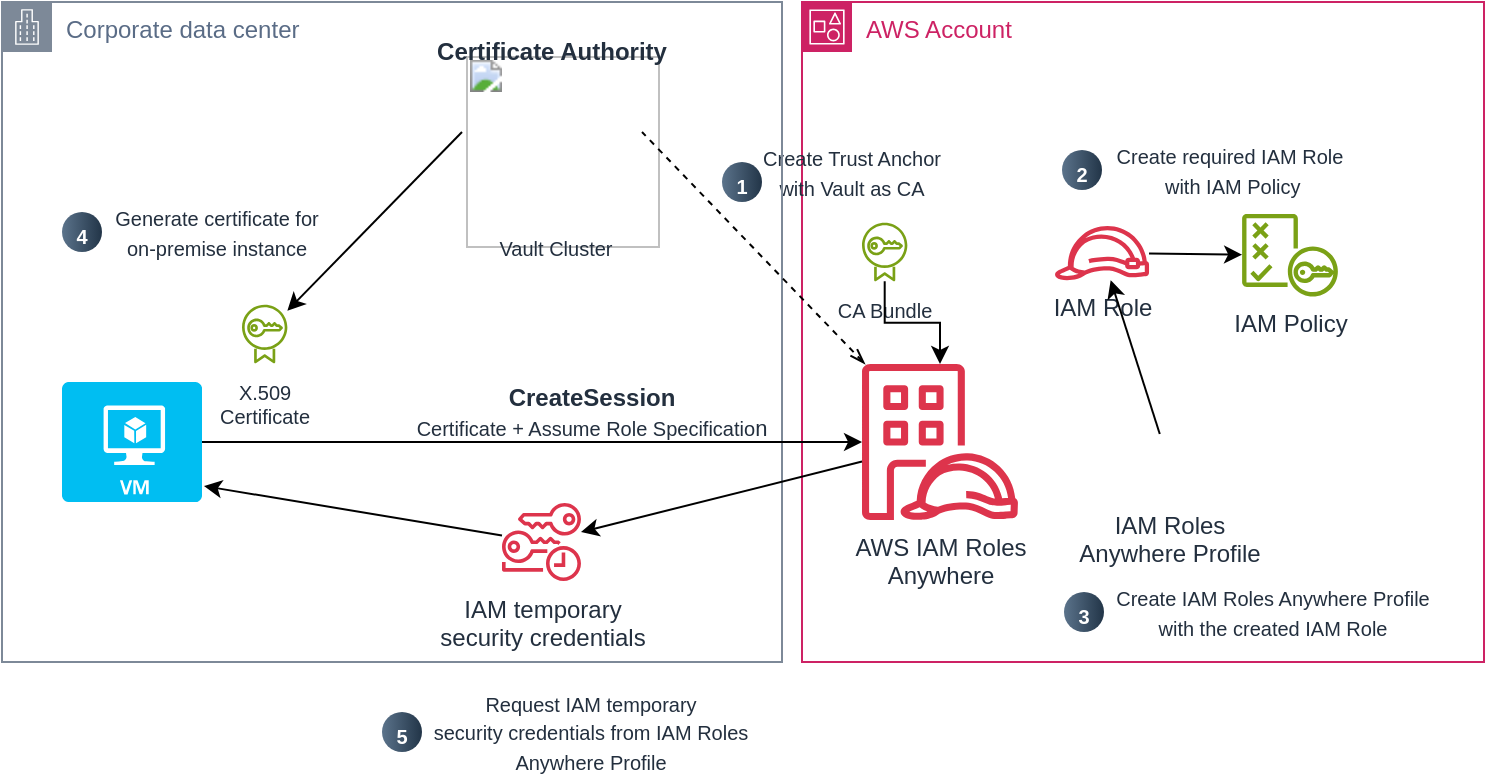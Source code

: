 <mxfile version="24.7.5">
  <diagram name="Page-1" id="rEYMkjqmV36IyXjjdy-f">
    <mxGraphModel dx="1327" dy="659" grid="1" gridSize="10" guides="1" tooltips="1" connect="1" arrows="1" fold="1" page="1" pageScale="1" pageWidth="827" pageHeight="1169" background="#ffffff" math="0" shadow="0">
      <root>
        <mxCell id="0" />
        <mxCell id="1" parent="0" />
        <mxCell id="ixxohwGwCayWm7vOXNWG-1" value="AWS Account" style="points=[[0,0],[0.25,0],[0.5,0],[0.75,0],[1,0],[1,0.25],[1,0.5],[1,0.75],[1,1],[0.75,1],[0.5,1],[0.25,1],[0,1],[0,0.75],[0,0.5],[0,0.25]];outlineConnect=0;gradientColor=none;html=1;whiteSpace=wrap;fontSize=12;fontStyle=0;container=1;pointerEvents=0;collapsible=0;recursiveResize=0;shape=mxgraph.aws4.group;grIcon=mxgraph.aws4.group_account;strokeColor=#CD2264;fillColor=none;verticalAlign=top;align=left;spacingLeft=30;fontColor=#CD2264;dashed=0;" vertex="1" parent="1">
          <mxGeometry x="500" y="150" width="341" height="330" as="geometry" />
        </mxCell>
        <mxCell id="ixxohwGwCayWm7vOXNWG-5" value="IAM Role" style="sketch=0;outlineConnect=0;fontColor=#232F3E;gradientColor=none;fillColor=#DD344C;strokeColor=none;dashed=0;verticalLabelPosition=bottom;verticalAlign=top;align=center;html=1;fontSize=12;fontStyle=0;aspect=fixed;pointerEvents=1;shape=mxgraph.aws4.role;" vertex="1" parent="ixxohwGwCayWm7vOXNWG-1">
          <mxGeometry x="126" y="112" width="48" height="27.08" as="geometry" />
        </mxCell>
        <mxCell id="ixxohwGwCayWm7vOXNWG-14" value="IAM Roles&#xa;Anywhere Profile" style="shape=image;verticalLabelPosition=bottom;labelBackgroundColor=none;verticalAlign=top;aspect=fixed;imageAspect=0;image=https://cdn-icons-png.flaticon.com/512/8762/8762984.png;fontColor=#232F3E;" vertex="1" parent="ixxohwGwCayWm7vOXNWG-1">
          <mxGeometry x="168" y="216" width="32" height="32" as="geometry" />
        </mxCell>
        <mxCell id="ixxohwGwCayWm7vOXNWG-23" value="&lt;div&gt;&lt;font color=&quot;#232f3e&quot;&gt;&lt;span style=&quot;font-size: 10px;&quot;&gt;Create Trust Anchor&lt;/span&gt;&lt;/font&gt;&lt;/div&gt;&lt;div&gt;&lt;font color=&quot;#232f3e&quot;&gt;&lt;span style=&quot;font-size: 10px;&quot;&gt;with Vault as CA&lt;/span&gt;&lt;/font&gt;&lt;/div&gt;" style="text;html=1;align=center;verticalAlign=middle;whiteSpace=wrap;rounded=0;" vertex="1" parent="ixxohwGwCayWm7vOXNWG-1">
          <mxGeometry x="-70" y="70" width="190" height="30" as="geometry" />
        </mxCell>
        <mxCell id="ixxohwGwCayWm7vOXNWG-36" value="&lt;font style=&quot;font-size: 10px;&quot;&gt;2&lt;/font&gt;" style="ellipse;whiteSpace=wrap;html=1;aspect=fixed;rotation=0;gradientColor=#223548;strokeColor=none;gradientDirection=east;fillColor=#5b738b;rounded=0;pointerEvents=0;fontFamily=Helvetica;fontSize=16;fontColor=#FFFFFF;spacingTop=4;spacingBottom=4;spacingLeft=4;spacingRight=4;points=[];fontStyle=1" vertex="1" parent="ixxohwGwCayWm7vOXNWG-1">
          <mxGeometry x="130" y="74" width="20" height="20" as="geometry" />
        </mxCell>
        <mxCell id="ixxohwGwCayWm7vOXNWG-37" value="&lt;div&gt;&lt;font color=&quot;#232f3e&quot;&gt;&lt;span style=&quot;font-size: 10px;&quot;&gt;Create required IAM&amp;nbsp;&lt;/span&gt;&lt;/font&gt;&lt;span style=&quot;font-size: 10px; color: rgb(35, 47, 62); background-color: initial;&quot;&gt;Role&lt;/span&gt;&lt;/div&gt;&lt;div&gt;&lt;span style=&quot;font-size: 10px; color: rgb(35, 47, 62); background-color: initial;&quot;&gt;&amp;nbsp;with IAM Policy&lt;/span&gt;&lt;/div&gt;" style="text;html=1;align=center;verticalAlign=middle;whiteSpace=wrap;rounded=0;" vertex="1" parent="ixxohwGwCayWm7vOXNWG-1">
          <mxGeometry x="119" y="69" width="190" height="30" as="geometry" />
        </mxCell>
        <mxCell id="ixxohwGwCayWm7vOXNWG-40" value="&lt;span style=&quot;font-size: 10px;&quot;&gt;CA Bundle&lt;/span&gt;" style="sketch=0;outlineConnect=0;fontColor=#232F3E;gradientColor=none;fillColor=#7AA116;strokeColor=none;dashed=0;verticalLabelPosition=bottom;verticalAlign=top;align=center;html=1;fontSize=12;fontStyle=0;aspect=fixed;pointerEvents=1;shape=mxgraph.aws4.certificate_manager;" vertex="1" parent="ixxohwGwCayWm7vOXNWG-1">
          <mxGeometry x="30" y="110" width="22.69" height="30" as="geometry" />
        </mxCell>
        <mxCell id="ixxohwGwCayWm7vOXNWG-42" value="IAM Policy" style="sketch=0;outlineConnect=0;fontColor=#232F3E;gradientColor=none;fillColor=#7AA116;strokeColor=none;dashed=0;verticalLabelPosition=bottom;verticalAlign=top;align=center;html=1;fontSize=12;fontStyle=0;aspect=fixed;pointerEvents=1;shape=mxgraph.aws4.policy;" vertex="1" parent="ixxohwGwCayWm7vOXNWG-1">
          <mxGeometry x="220" y="106" width="48" height="41.23" as="geometry" />
        </mxCell>
        <mxCell id="ixxohwGwCayWm7vOXNWG-47" style="rounded=0;orthogonalLoop=1;jettySize=auto;html=1;strokeColor=#000000;labelBackgroundColor=none;fontColor=#232F3E;" edge="1" parent="ixxohwGwCayWm7vOXNWG-1" source="ixxohwGwCayWm7vOXNWG-5" target="ixxohwGwCayWm7vOXNWG-42">
          <mxGeometry relative="1" as="geometry">
            <mxPoint x="-160" y="41" as="sourcePoint" />
            <mxPoint x="-247" y="130" as="targetPoint" />
          </mxGeometry>
        </mxCell>
        <mxCell id="ixxohwGwCayWm7vOXNWG-48" style="rounded=0;orthogonalLoop=1;jettySize=auto;html=1;strokeColor=#000000;labelBackgroundColor=none;fontColor=#232F3E;" edge="1" parent="ixxohwGwCayWm7vOXNWG-1" source="ixxohwGwCayWm7vOXNWG-14" target="ixxohwGwCayWm7vOXNWG-5">
          <mxGeometry relative="1" as="geometry">
            <mxPoint x="184" y="136" as="sourcePoint" />
            <mxPoint x="230" y="136" as="targetPoint" />
          </mxGeometry>
        </mxCell>
        <mxCell id="ixxohwGwCayWm7vOXNWG-49" value="&lt;font style=&quot;font-size: 10px;&quot;&gt;3&lt;/font&gt;" style="ellipse;whiteSpace=wrap;html=1;aspect=fixed;rotation=0;gradientColor=#223548;strokeColor=none;gradientDirection=east;fillColor=#5b738b;rounded=0;pointerEvents=0;fontFamily=Helvetica;fontSize=16;fontColor=#FFFFFF;spacingTop=4;spacingBottom=4;spacingLeft=4;spacingRight=4;points=[];fontStyle=1" vertex="1" parent="ixxohwGwCayWm7vOXNWG-1">
          <mxGeometry x="131" y="295" width="20" height="20" as="geometry" />
        </mxCell>
        <mxCell id="ixxohwGwCayWm7vOXNWG-50" value="&lt;div&gt;&lt;font color=&quot;#232f3e&quot;&gt;&lt;span style=&quot;font-size: 10px;&quot;&gt;Create IAM Roles Anywhere Profile with the created IAM Role&lt;/span&gt;&lt;/font&gt;&lt;/div&gt;" style="text;html=1;align=center;verticalAlign=middle;whiteSpace=wrap;rounded=0;" vertex="1" parent="ixxohwGwCayWm7vOXNWG-1">
          <mxGeometry x="151" y="290" width="169" height="30" as="geometry" />
        </mxCell>
        <mxCell id="ixxohwGwCayWm7vOXNWG-7" value="Corporate data center" style="points=[[0,0],[0.25,0],[0.5,0],[0.75,0],[1,0],[1,0.25],[1,0.5],[1,0.75],[1,1],[0.75,1],[0.5,1],[0.25,1],[0,1],[0,0.75],[0,0.5],[0,0.25]];outlineConnect=0;gradientColor=none;html=1;whiteSpace=wrap;fontSize=12;fontStyle=0;container=1;pointerEvents=0;collapsible=0;recursiveResize=0;shape=mxgraph.aws4.group;grIcon=mxgraph.aws4.group_corporate_data_center;strokeColor=#7D8998;fillColor=none;verticalAlign=top;align=left;spacingLeft=30;fontColor=#5A6C86;dashed=0;" vertex="1" parent="1">
          <mxGeometry x="100" y="150" width="390" height="330" as="geometry" />
        </mxCell>
        <mxCell id="ixxohwGwCayWm7vOXNWG-10" value="&lt;font style=&quot;font-size: 10px;&quot;&gt;X.509&lt;/font&gt;&lt;div style=&quot;font-size: 10px;&quot;&gt;&lt;font style=&quot;font-size: 10px;&quot;&gt;Certificate&lt;/font&gt;&lt;/div&gt;" style="sketch=0;outlineConnect=0;fontColor=#232F3E;gradientColor=none;fillColor=#7AA116;strokeColor=none;dashed=0;verticalLabelPosition=bottom;verticalAlign=top;align=center;html=1;fontSize=12;fontStyle=0;aspect=fixed;pointerEvents=1;shape=mxgraph.aws4.certificate_manager;" vertex="1" parent="ixxohwGwCayWm7vOXNWG-7">
          <mxGeometry x="120" y="151" width="22.69" height="30" as="geometry" />
        </mxCell>
        <mxCell id="ixxohwGwCayWm7vOXNWG-11" value="" style="verticalLabelPosition=bottom;html=1;verticalAlign=top;align=center;strokeColor=none;fillColor=#00BEF2;shape=mxgraph.azure.virtual_machine;" vertex="1" parent="ixxohwGwCayWm7vOXNWG-7">
          <mxGeometry x="30" y="190" width="70" height="60" as="geometry" />
        </mxCell>
        <UserObject label="&lt;b style=&quot;font-weight:normal;&quot; id=&quot;docs-internal-guid-21dc8ab3-7fff-eeb4-add6-89c41690b26d&quot;&gt;&lt;img width=&quot;97px;&quot; height=&quot;96px;&quot; src=&quot;https://lh7-rt.googleusercontent.com/slidesz/AGV_vUc603uXsdHidQuALrfJWLQI8S7Wp7Q7Rad6k0YgiF9KIQjPbMYhZ4Tp3RAW2H1NFauW9meTEn6QPdVzIyY8TrhSFSpRooJV3l7HKybOlyVvGhV1Bvyg6vWsaeKicofDbWLv0-gbwZBzp3oonE4wg_J6su_JGs6s=s2048?key=331EBk7mOxAZ2Bl2rzReGg&quot;&gt;&lt;/b&gt;" link="&lt;b style=&quot;font-weight:normal;&quot; id=&quot;docs-internal-guid-21dc8ab3-7fff-eeb4-add6-89c41690b26d&quot;&gt;&lt;img width=&quot;97px;&quot; height=&quot;96px;&quot; src=&quot;https://lh7-rt.googleusercontent.com/slidesz/AGV_vUc603uXsdHidQuALrfJWLQI8S7Wp7Q7Rad6k0YgiF9KIQjPbMYhZ4Tp3RAW2H1NFauW9meTEn6QPdVzIyY8TrhSFSpRooJV3l7HKybOlyVvGhV1Bvyg6vWsaeKicofDbWLv0-gbwZBzp3oonE4wg_J6su_JGs6s=s2048?key=331EBk7mOxAZ2Bl2rzReGg&quot;&gt;&lt;/b&gt;" id="ixxohwGwCayWm7vOXNWG-2">
          <mxCell style="text;whiteSpace=wrap;html=1;" vertex="1" parent="ixxohwGwCayWm7vOXNWG-7">
            <mxGeometry x="230" y="20" width="90" height="90" as="geometry" />
          </mxCell>
        </UserObject>
        <mxCell id="ixxohwGwCayWm7vOXNWG-4" value="AWS IAM Roles&lt;div&gt;Anywhere&lt;/div&gt;" style="sketch=0;outlineConnect=0;fontColor=#232F3E;gradientColor=none;fillColor=#DD344C;strokeColor=none;dashed=0;verticalLabelPosition=bottom;verticalAlign=top;align=center;html=1;fontSize=12;fontStyle=0;aspect=fixed;pointerEvents=1;shape=mxgraph.aws4.identity_access_management_iam_roles_anywhere;" vertex="1" parent="ixxohwGwCayWm7vOXNWG-7">
          <mxGeometry x="430" y="181" width="78" height="78" as="geometry" />
        </mxCell>
        <mxCell id="ixxohwGwCayWm7vOXNWG-13" style="rounded=0;orthogonalLoop=1;jettySize=auto;html=1;strokeColor=#000000;labelBackgroundColor=none;fontColor=#232F3E;" edge="1" parent="ixxohwGwCayWm7vOXNWG-7" source="ixxohwGwCayWm7vOXNWG-11" target="ixxohwGwCayWm7vOXNWG-4">
          <mxGeometry relative="1" as="geometry" />
        </mxCell>
        <mxCell id="ixxohwGwCayWm7vOXNWG-18" value="&lt;font color=&quot;#232f3e&quot;&gt;&lt;b&gt;CreateSession&lt;/b&gt;&lt;/font&gt;&lt;div&gt;&lt;font style=&quot;&quot; color=&quot;#232f3e&quot;&gt;&lt;font style=&quot;font-size: 10px;&quot;&gt;Certificate + Assume Role Specificatio&lt;/font&gt;&lt;span style=&quot;font-size: 11px;&quot;&gt;n&lt;/span&gt;&lt;/font&gt;&lt;/div&gt;" style="text;html=1;align=center;verticalAlign=middle;whiteSpace=wrap;rounded=0;" vertex="1" parent="ixxohwGwCayWm7vOXNWG-7">
          <mxGeometry x="200" y="190" width="190" height="30" as="geometry" />
        </mxCell>
        <mxCell id="ixxohwGwCayWm7vOXNWG-19" value="&lt;font color=&quot;#232f3e&quot;&gt;&lt;b&gt;Certificate Authority&lt;/b&gt;&lt;/font&gt;" style="text;html=1;align=center;verticalAlign=middle;whiteSpace=wrap;rounded=0;" vertex="1" parent="ixxohwGwCayWm7vOXNWG-7">
          <mxGeometry x="180" y="10" width="190" height="30" as="geometry" />
        </mxCell>
        <mxCell id="ixxohwGwCayWm7vOXNWG-22" style="rounded=0;orthogonalLoop=1;jettySize=auto;html=1;strokeColor=#000000;labelBackgroundColor=none;fontColor=#232F3E;entryX=1;entryY=0.5;entryDx=0;entryDy=0;startArrow=openThin;startFill=0;dashed=1;endArrow=none;endFill=0;" edge="1" parent="ixxohwGwCayWm7vOXNWG-7" source="ixxohwGwCayWm7vOXNWG-4" target="ixxohwGwCayWm7vOXNWG-2">
          <mxGeometry relative="1" as="geometry">
            <mxPoint x="140" y="230" as="sourcePoint" />
            <mxPoint x="440" y="230" as="targetPoint" />
          </mxGeometry>
        </mxCell>
        <mxCell id="ixxohwGwCayWm7vOXNWG-24" style="rounded=0;orthogonalLoop=1;jettySize=auto;html=1;strokeColor=#000000;labelBackgroundColor=none;fontColor=#232F3E;exitX=0;exitY=0.5;exitDx=0;exitDy=0;" edge="1" parent="ixxohwGwCayWm7vOXNWG-7" source="ixxohwGwCayWm7vOXNWG-2" target="ixxohwGwCayWm7vOXNWG-10">
          <mxGeometry relative="1" as="geometry">
            <mxPoint x="442" y="191" as="sourcePoint" />
            <mxPoint x="330" y="75" as="targetPoint" />
          </mxGeometry>
        </mxCell>
        <mxCell id="ixxohwGwCayWm7vOXNWG-30" value="IAM temporary&lt;div&gt;security credentials&lt;/div&gt;" style="sketch=0;outlineConnect=0;fontColor=#232F3E;gradientColor=none;fillColor=#DD344C;strokeColor=none;dashed=0;verticalLabelPosition=bottom;verticalAlign=top;align=center;html=1;fontSize=12;fontStyle=0;aspect=fixed;pointerEvents=1;shape=mxgraph.aws4.temporary_security_credential;" vertex="1" parent="ixxohwGwCayWm7vOXNWG-7">
          <mxGeometry x="250" y="250" width="39.49" height="40" as="geometry" />
        </mxCell>
        <mxCell id="ixxohwGwCayWm7vOXNWG-31" style="rounded=0;orthogonalLoop=1;jettySize=auto;html=1;strokeColor=#000000;labelBackgroundColor=none;fontColor=#232F3E;" edge="1" parent="ixxohwGwCayWm7vOXNWG-7" source="ixxohwGwCayWm7vOXNWG-4" target="ixxohwGwCayWm7vOXNWG-30">
          <mxGeometry relative="1" as="geometry">
            <mxPoint x="442" y="191" as="sourcePoint" />
            <mxPoint x="330" y="75" as="targetPoint" />
          </mxGeometry>
        </mxCell>
        <mxCell id="ixxohwGwCayWm7vOXNWG-32" style="rounded=0;orthogonalLoop=1;jettySize=auto;html=1;strokeColor=#000000;labelBackgroundColor=none;fontColor=#232F3E;entryX=1.014;entryY=0.867;entryDx=0;entryDy=0;entryPerimeter=0;" edge="1" parent="ixxohwGwCayWm7vOXNWG-7" source="ixxohwGwCayWm7vOXNWG-30" target="ixxohwGwCayWm7vOXNWG-11">
          <mxGeometry relative="1" as="geometry">
            <mxPoint x="440" y="240" as="sourcePoint" />
            <mxPoint x="299" y="275" as="targetPoint" />
          </mxGeometry>
        </mxCell>
        <mxCell id="ixxohwGwCayWm7vOXNWG-35" value="&lt;font style=&quot;font-size: 10px;&quot;&gt;1&lt;/font&gt;" style="ellipse;whiteSpace=wrap;html=1;aspect=fixed;rotation=0;gradientColor=#223548;strokeColor=none;gradientDirection=east;fillColor=#5b738b;rounded=0;pointerEvents=0;fontFamily=Helvetica;fontSize=16;fontColor=#FFFFFF;spacingTop=4;spacingBottom=4;spacingLeft=4;spacingRight=4;points=[];fontStyle=1" vertex="1" parent="ixxohwGwCayWm7vOXNWG-7">
          <mxGeometry x="360" y="80" width="20" height="20" as="geometry" />
        </mxCell>
        <mxCell id="ixxohwGwCayWm7vOXNWG-38" value="&lt;div&gt;&lt;font color=&quot;#232f3e&quot;&gt;&lt;span style=&quot;font-size: 10px;&quot;&gt;Vault&amp;nbsp;&lt;/span&gt;&lt;/font&gt;&lt;span style=&quot;font-size: 10px; color: rgb(35, 47, 62); background-color: initial;&quot;&gt;Cluster&lt;/span&gt;&lt;/div&gt;" style="text;html=1;align=center;verticalAlign=middle;whiteSpace=wrap;rounded=0;" vertex="1" parent="ixxohwGwCayWm7vOXNWG-7">
          <mxGeometry x="182" y="108" width="190" height="30" as="geometry" />
        </mxCell>
        <mxCell id="ixxohwGwCayWm7vOXNWG-51" value="&lt;font style=&quot;font-size: 10px;&quot;&gt;4&lt;/font&gt;" style="ellipse;whiteSpace=wrap;html=1;aspect=fixed;rotation=0;gradientColor=#223548;strokeColor=none;gradientDirection=east;fillColor=#5b738b;rounded=0;pointerEvents=0;fontFamily=Helvetica;fontSize=16;fontColor=#FFFFFF;spacingTop=4;spacingBottom=4;spacingLeft=4;spacingRight=4;points=[];fontStyle=1" vertex="1" parent="ixxohwGwCayWm7vOXNWG-7">
          <mxGeometry x="30" y="105" width="20" height="20" as="geometry" />
        </mxCell>
        <mxCell id="ixxohwGwCayWm7vOXNWG-52" value="&lt;div&gt;&lt;font color=&quot;#232f3e&quot;&gt;&lt;span style=&quot;font-size: 10px;&quot;&gt;Generate certificate for on-premise instance&lt;/span&gt;&lt;/font&gt;&lt;/div&gt;" style="text;html=1;align=center;verticalAlign=middle;whiteSpace=wrap;rounded=0;" vertex="1" parent="ixxohwGwCayWm7vOXNWG-7">
          <mxGeometry x="50" y="100" width="115" height="30" as="geometry" />
        </mxCell>
        <mxCell id="ixxohwGwCayWm7vOXNWG-41" value="" style="edgeStyle=orthogonalEdgeStyle;rounded=0;orthogonalLoop=1;jettySize=auto;html=1;" edge="1" parent="1" source="ixxohwGwCayWm7vOXNWG-40" target="ixxohwGwCayWm7vOXNWG-4">
          <mxGeometry relative="1" as="geometry" />
        </mxCell>
        <mxCell id="ixxohwGwCayWm7vOXNWG-53" value="&lt;font style=&quot;font-size: 10px;&quot;&gt;5&lt;/font&gt;" style="ellipse;whiteSpace=wrap;html=1;aspect=fixed;rotation=0;gradientColor=#223548;strokeColor=none;gradientDirection=east;fillColor=#5b738b;rounded=0;pointerEvents=0;fontFamily=Helvetica;fontSize=16;fontColor=#FFFFFF;spacingTop=4;spacingBottom=4;spacingLeft=4;spacingRight=4;points=[];fontStyle=1" vertex="1" parent="1">
          <mxGeometry x="290" y="505" width="20" height="20" as="geometry" />
        </mxCell>
        <mxCell id="ixxohwGwCayWm7vOXNWG-54" value="&lt;div&gt;&lt;font color=&quot;#232f3e&quot;&gt;&lt;span style=&quot;font-size: 10px;&quot;&gt;Request IAM&amp;nbsp;&lt;/span&gt;&lt;/font&gt;&lt;span style=&quot;color: rgb(35, 47, 62); font-size: 10px; background-color: initial;&quot;&gt;temporary security&amp;nbsp;&lt;/span&gt;&lt;span style=&quot;font-size: 10px; color: rgb(35, 47, 62); background-color: initial;&quot;&gt;credentials from IAM Roles Anywhere Profile&lt;/span&gt;&lt;/div&gt;" style="text;html=1;align=center;verticalAlign=middle;whiteSpace=wrap;rounded=0;" vertex="1" parent="1">
          <mxGeometry x="310" y="500" width="169" height="30" as="geometry" />
        </mxCell>
      </root>
    </mxGraphModel>
  </diagram>
</mxfile>
